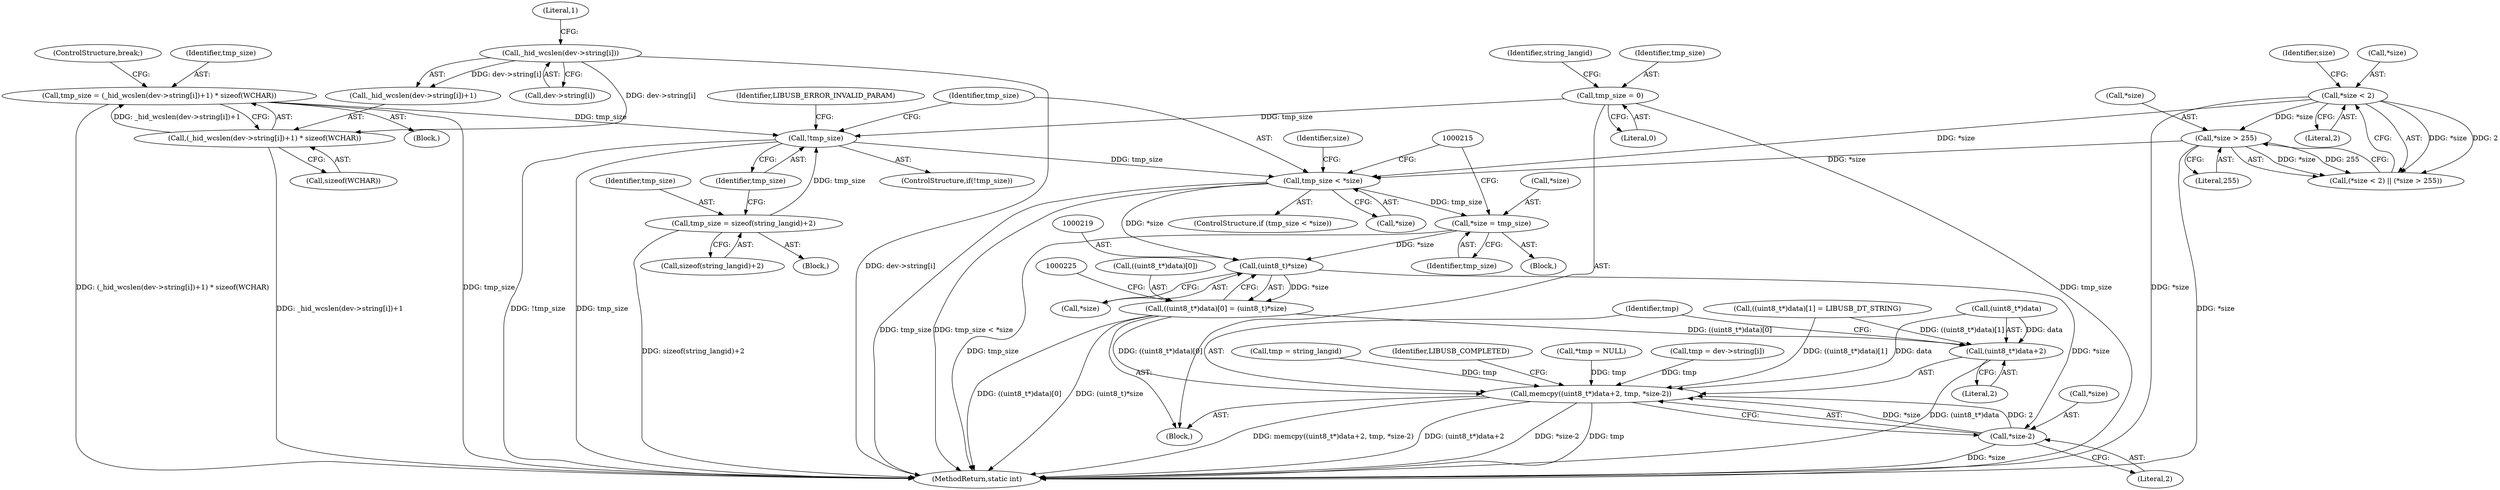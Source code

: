 digraph "1_Chrome_ac149a8d4371c0e01e0934fdd57b09e86f96b5b9_6@pointer" {
"1000208" [label="(Call,*size = tmp_size)"];
"1000203" [label="(Call,tmp_size < *size)"];
"1000197" [label="(Call,!tmp_size)"];
"1000141" [label="(Call,tmp_size = sizeof(string_langid)+2)"];
"1000113" [label="(Call,tmp_size = 0)"];
"1000175" [label="(Call,tmp_size = (_hid_wcslen(dev->string[i])+1) * sizeof(WCHAR))"];
"1000177" [label="(Call,(_hid_wcslen(dev->string[i])+1) * sizeof(WCHAR))"];
"1000179" [label="(Call,_hid_wcslen(dev->string[i]))"];
"1000122" [label="(Call,*size < 2)"];
"1000126" [label="(Call,*size > 255)"];
"1000218" [label="(Call,(uint8_t)*size)"];
"1000212" [label="(Call,((uint8_t*)data)[0] = (uint8_t)*size)"];
"1000229" [label="(Call,memcpy((uint8_t*)data+2, tmp, *size-2))"];
"1000230" [label="(Call,(uint8_t*)data+2)"];
"1000236" [label="(Call,*size-2)"];
"1000204" [label="(Identifier,tmp_size)"];
"1000197" [label="(Call,!tmp_size)"];
"1000125" [label="(Literal,2)"];
"1000138" [label="(Call,tmp = string_langid)"];
"1000239" [label="(Literal,2)"];
"1000210" [label="(Identifier,size)"];
"1000229" [label="(Call,memcpy((uint8_t*)data+2, tmp, *size-2))"];
"1000203" [label="(Call,tmp_size < *size)"];
"1000141" [label="(Call,tmp_size = sizeof(string_langid)+2)"];
"1000180" [label="(Call,dev->string[i])"];
"1000234" [label="(Literal,2)"];
"1000201" [label="(Identifier,LIBUSB_ERROR_INVALID_PARAM)"];
"1000202" [label="(ControlStructure,if (tmp_size < *size))"];
"1000213" [label="(Call,((uint8_t*)data)[0])"];
"1000218" [label="(Call,(uint8_t)*size)"];
"1000198" [label="(Identifier,tmp_size)"];
"1000177" [label="(Call,(_hid_wcslen(dev->string[i])+1) * sizeof(WCHAR))"];
"1000176" [label="(Identifier,tmp_size)"];
"1000122" [label="(Call,*size < 2)"];
"1000123" [label="(Call,*size)"];
"1000236" [label="(Call,*size-2)"];
"1000127" [label="(Call,*size)"];
"1000179" [label="(Call,_hid_wcslen(dev->string[i]))"];
"1000114" [label="(Identifier,tmp_size)"];
"1000220" [label="(Call,*size)"];
"1000209" [label="(Call,*size)"];
"1000207" [label="(Block,)"];
"1000205" [label="(Call,*size)"];
"1000241" [label="(Identifier,LIBUSB_COMPLETED)"];
"1000222" [label="(Call,((uint8_t*)data)[1] = LIBUSB_DT_STRING)"];
"1000129" [label="(Literal,255)"];
"1000167" [label="(Block,)"];
"1000188" [label="(ControlStructure,break;)"];
"1000109" [label="(Call,*tmp = NULL)"];
"1000126" [label="(Call,*size > 255)"];
"1000119" [label="(Identifier,string_langid)"];
"1000235" [label="(Identifier,tmp)"];
"1000211" [label="(Identifier,tmp_size)"];
"1000113" [label="(Call,tmp_size = 0)"];
"1000231" [label="(Call,(uint8_t*)data)"];
"1000178" [label="(Call,_hid_wcslen(dev->string[i])+1)"];
"1000142" [label="(Identifier,tmp_size)"];
"1000185" [label="(Literal,1)"];
"1000242" [label="(MethodReturn,static int)"];
"1000237" [label="(Call,*size)"];
"1000121" [label="(Call,(*size < 2) || (*size > 255))"];
"1000115" [label="(Literal,0)"];
"1000143" [label="(Call,sizeof(string_langid)+2)"];
"1000208" [label="(Call,*size = tmp_size)"];
"1000128" [label="(Identifier,size)"];
"1000230" [label="(Call,(uint8_t*)data+2)"];
"1000168" [label="(Call,tmp = dev->string[i])"];
"1000175" [label="(Call,tmp_size = (_hid_wcslen(dev->string[i])+1) * sizeof(WCHAR))"];
"1000186" [label="(Call,sizeof(WCHAR))"];
"1000107" [label="(Block,)"];
"1000137" [label="(Block,)"];
"1000212" [label="(Call,((uint8_t*)data)[0] = (uint8_t)*size)"];
"1000196" [label="(ControlStructure,if(!tmp_size))"];
"1000208" -> "1000207"  [label="AST: "];
"1000208" -> "1000211"  [label="CFG: "];
"1000209" -> "1000208"  [label="AST: "];
"1000211" -> "1000208"  [label="AST: "];
"1000215" -> "1000208"  [label="CFG: "];
"1000208" -> "1000242"  [label="DDG: tmp_size"];
"1000203" -> "1000208"  [label="DDG: tmp_size"];
"1000208" -> "1000218"  [label="DDG: *size"];
"1000203" -> "1000202"  [label="AST: "];
"1000203" -> "1000205"  [label="CFG: "];
"1000204" -> "1000203"  [label="AST: "];
"1000205" -> "1000203"  [label="AST: "];
"1000210" -> "1000203"  [label="CFG: "];
"1000215" -> "1000203"  [label="CFG: "];
"1000203" -> "1000242"  [label="DDG: tmp_size < *size"];
"1000203" -> "1000242"  [label="DDG: tmp_size"];
"1000197" -> "1000203"  [label="DDG: tmp_size"];
"1000122" -> "1000203"  [label="DDG: *size"];
"1000126" -> "1000203"  [label="DDG: *size"];
"1000203" -> "1000218"  [label="DDG: *size"];
"1000197" -> "1000196"  [label="AST: "];
"1000197" -> "1000198"  [label="CFG: "];
"1000198" -> "1000197"  [label="AST: "];
"1000201" -> "1000197"  [label="CFG: "];
"1000204" -> "1000197"  [label="CFG: "];
"1000197" -> "1000242"  [label="DDG: !tmp_size"];
"1000197" -> "1000242"  [label="DDG: tmp_size"];
"1000141" -> "1000197"  [label="DDG: tmp_size"];
"1000113" -> "1000197"  [label="DDG: tmp_size"];
"1000175" -> "1000197"  [label="DDG: tmp_size"];
"1000141" -> "1000137"  [label="AST: "];
"1000141" -> "1000143"  [label="CFG: "];
"1000142" -> "1000141"  [label="AST: "];
"1000143" -> "1000141"  [label="AST: "];
"1000198" -> "1000141"  [label="CFG: "];
"1000141" -> "1000242"  [label="DDG: sizeof(string_langid)+2"];
"1000113" -> "1000107"  [label="AST: "];
"1000113" -> "1000115"  [label="CFG: "];
"1000114" -> "1000113"  [label="AST: "];
"1000115" -> "1000113"  [label="AST: "];
"1000119" -> "1000113"  [label="CFG: "];
"1000113" -> "1000242"  [label="DDG: tmp_size"];
"1000175" -> "1000167"  [label="AST: "];
"1000175" -> "1000177"  [label="CFG: "];
"1000176" -> "1000175"  [label="AST: "];
"1000177" -> "1000175"  [label="AST: "];
"1000188" -> "1000175"  [label="CFG: "];
"1000175" -> "1000242"  [label="DDG: tmp_size"];
"1000175" -> "1000242"  [label="DDG: (_hid_wcslen(dev->string[i])+1) * sizeof(WCHAR)"];
"1000177" -> "1000175"  [label="DDG: _hid_wcslen(dev->string[i])+1"];
"1000177" -> "1000186"  [label="CFG: "];
"1000178" -> "1000177"  [label="AST: "];
"1000186" -> "1000177"  [label="AST: "];
"1000177" -> "1000242"  [label="DDG: _hid_wcslen(dev->string[i])+1"];
"1000179" -> "1000177"  [label="DDG: dev->string[i]"];
"1000179" -> "1000178"  [label="AST: "];
"1000179" -> "1000180"  [label="CFG: "];
"1000180" -> "1000179"  [label="AST: "];
"1000185" -> "1000179"  [label="CFG: "];
"1000179" -> "1000242"  [label="DDG: dev->string[i]"];
"1000179" -> "1000178"  [label="DDG: dev->string[i]"];
"1000122" -> "1000121"  [label="AST: "];
"1000122" -> "1000125"  [label="CFG: "];
"1000123" -> "1000122"  [label="AST: "];
"1000125" -> "1000122"  [label="AST: "];
"1000128" -> "1000122"  [label="CFG: "];
"1000121" -> "1000122"  [label="CFG: "];
"1000122" -> "1000242"  [label="DDG: *size"];
"1000122" -> "1000121"  [label="DDG: *size"];
"1000122" -> "1000121"  [label="DDG: 2"];
"1000122" -> "1000126"  [label="DDG: *size"];
"1000126" -> "1000121"  [label="AST: "];
"1000126" -> "1000129"  [label="CFG: "];
"1000127" -> "1000126"  [label="AST: "];
"1000129" -> "1000126"  [label="AST: "];
"1000121" -> "1000126"  [label="CFG: "];
"1000126" -> "1000242"  [label="DDG: *size"];
"1000126" -> "1000121"  [label="DDG: *size"];
"1000126" -> "1000121"  [label="DDG: 255"];
"1000218" -> "1000212"  [label="AST: "];
"1000218" -> "1000220"  [label="CFG: "];
"1000219" -> "1000218"  [label="AST: "];
"1000220" -> "1000218"  [label="AST: "];
"1000212" -> "1000218"  [label="CFG: "];
"1000218" -> "1000212"  [label="DDG: *size"];
"1000218" -> "1000236"  [label="DDG: *size"];
"1000212" -> "1000107"  [label="AST: "];
"1000213" -> "1000212"  [label="AST: "];
"1000225" -> "1000212"  [label="CFG: "];
"1000212" -> "1000242"  [label="DDG: (uint8_t)*size"];
"1000212" -> "1000242"  [label="DDG: ((uint8_t*)data)[0]"];
"1000212" -> "1000229"  [label="DDG: ((uint8_t*)data)[0]"];
"1000212" -> "1000230"  [label="DDG: ((uint8_t*)data)[0]"];
"1000229" -> "1000107"  [label="AST: "];
"1000229" -> "1000236"  [label="CFG: "];
"1000230" -> "1000229"  [label="AST: "];
"1000235" -> "1000229"  [label="AST: "];
"1000236" -> "1000229"  [label="AST: "];
"1000241" -> "1000229"  [label="CFG: "];
"1000229" -> "1000242"  [label="DDG: *size-2"];
"1000229" -> "1000242"  [label="DDG: tmp"];
"1000229" -> "1000242"  [label="DDG: memcpy((uint8_t*)data+2, tmp, *size-2)"];
"1000229" -> "1000242"  [label="DDG: (uint8_t*)data+2"];
"1000222" -> "1000229"  [label="DDG: ((uint8_t*)data)[1]"];
"1000231" -> "1000229"  [label="DDG: data"];
"1000168" -> "1000229"  [label="DDG: tmp"];
"1000138" -> "1000229"  [label="DDG: tmp"];
"1000109" -> "1000229"  [label="DDG: tmp"];
"1000236" -> "1000229"  [label="DDG: *size"];
"1000236" -> "1000229"  [label="DDG: 2"];
"1000230" -> "1000234"  [label="CFG: "];
"1000231" -> "1000230"  [label="AST: "];
"1000234" -> "1000230"  [label="AST: "];
"1000235" -> "1000230"  [label="CFG: "];
"1000230" -> "1000242"  [label="DDG: (uint8_t*)data"];
"1000222" -> "1000230"  [label="DDG: ((uint8_t*)data)[1]"];
"1000231" -> "1000230"  [label="DDG: data"];
"1000236" -> "1000239"  [label="CFG: "];
"1000237" -> "1000236"  [label="AST: "];
"1000239" -> "1000236"  [label="AST: "];
"1000236" -> "1000242"  [label="DDG: *size"];
}
